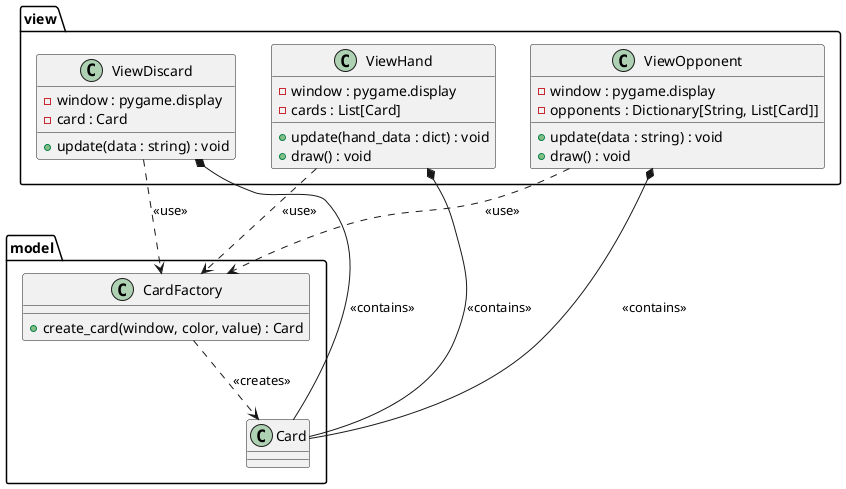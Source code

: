 @startuml view

package "model" {
    class CardFactory {
        +create_card(window, color, value) : Card
    }
    class Card {
    }
}

package "view" {
    class ViewDiscard {
        -window : pygame.display
        -card : Card
        +update(data : string) : void
    }
    class ViewHand {
        -window : pygame.display
        -cards : List[Card]
        +update(hand_data : dict) : void
        +draw() : void
    }
    class ViewOpponent {
        -window : pygame.display
        -opponents : Dictionary[String, List[Card]]
        +update(data : string) : void
        +draw() : void
    }
}

CardFactory ..> Card : <<creates>>
ViewDiscard ..> CardFactory : <<use>>
ViewHand ..> CardFactory : <<use>>
ViewOpponent ..> CardFactory : <<use>>

ViewDiscard *-- Card : <<contains>>
ViewHand *-- Card : <<contains>>
ViewOpponent *-- Card : <<contains>>

@enduml
